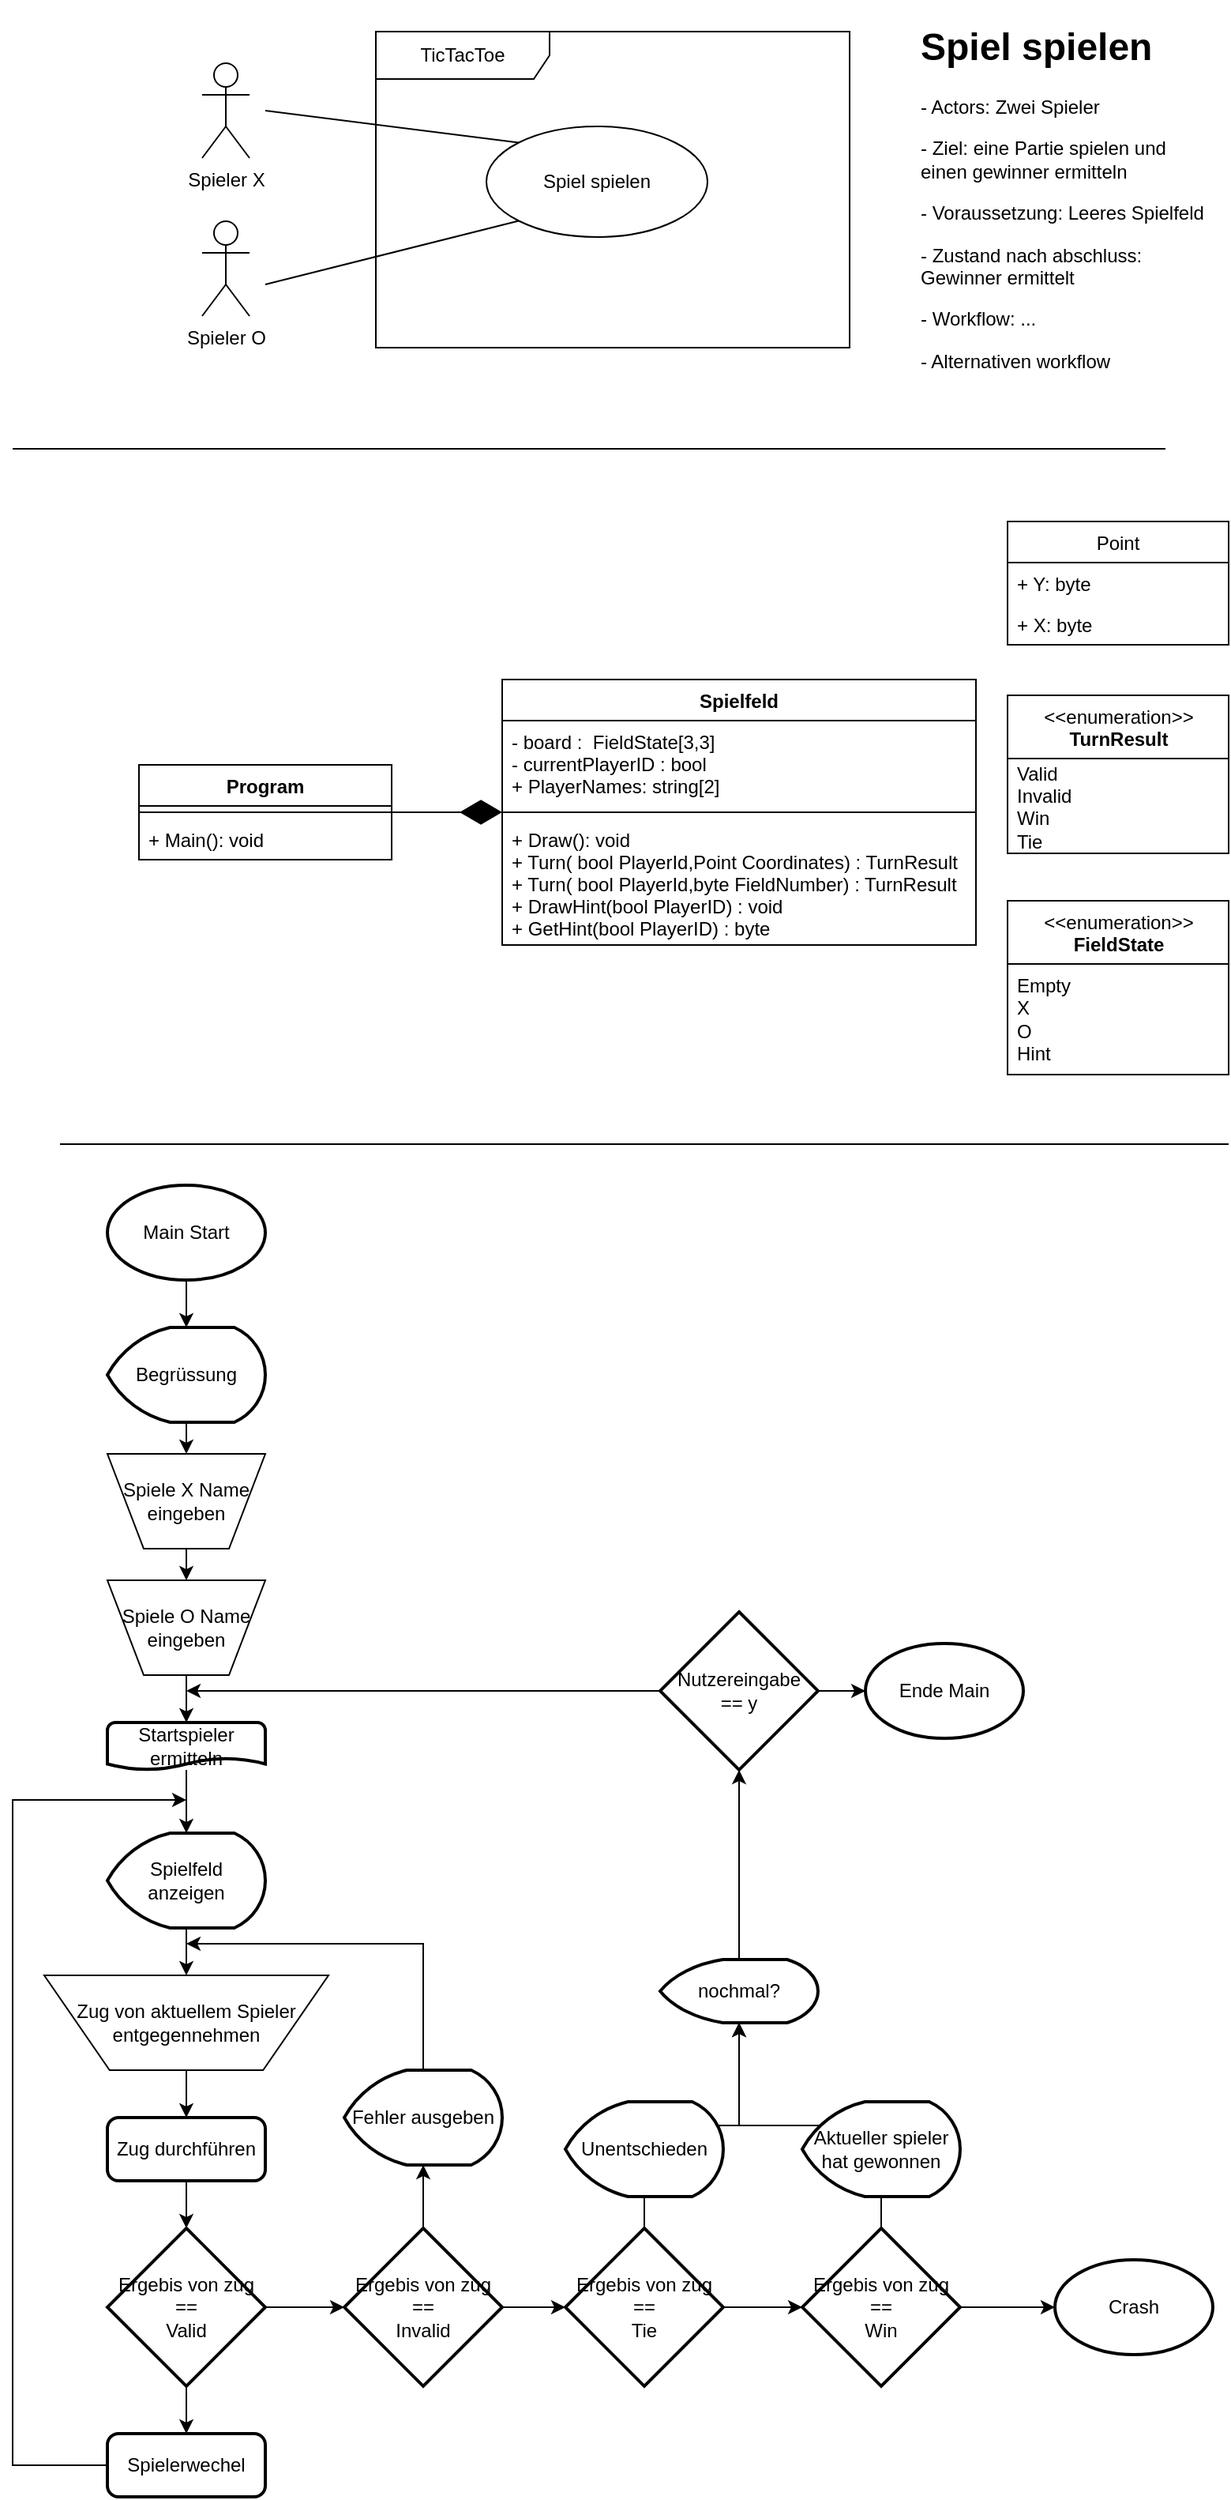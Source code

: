 <mxfile version="13.9.6"><diagram id="izTkv-uJZUSmQi6vygFq" name="Page-1"><mxGraphModel dx="1409" dy="754" grid="1" gridSize="10" guides="1" tooltips="1" connect="1" arrows="1" fold="1" page="1" pageScale="1" pageWidth="827" pageHeight="1169" math="0" shadow="0"><root><mxCell id="0"/><mxCell id="1" parent="0"/><mxCell id="5mMT7hr04_C-cQ3UeZFV-1" value="TicTacToe" style="shape=umlFrame;whiteSpace=wrap;html=1;width=110;height=30;" vertex="1" parent="1"><mxGeometry x="250" y="50" width="300" height="200" as="geometry"/></mxCell><mxCell id="5mMT7hr04_C-cQ3UeZFV-2" value="Spieler X" style="shape=umlActor;verticalLabelPosition=bottom;verticalAlign=top;html=1;" vertex="1" parent="1"><mxGeometry x="140" y="70" width="30" height="60" as="geometry"/></mxCell><mxCell id="5mMT7hr04_C-cQ3UeZFV-3" value="Spieler O" style="shape=umlActor;verticalLabelPosition=bottom;verticalAlign=top;html=1;" vertex="1" parent="1"><mxGeometry x="140" y="170" width="30" height="60" as="geometry"/></mxCell><mxCell id="5mMT7hr04_C-cQ3UeZFV-4" value="Spiel spielen" style="ellipse;whiteSpace=wrap;html=1;" vertex="1" parent="1"><mxGeometry x="320" y="110" width="140" height="70" as="geometry"/></mxCell><mxCell id="5mMT7hr04_C-cQ3UeZFV-5" value="" style="endArrow=none;html=1;entryX=0;entryY=0;entryDx=0;entryDy=0;" edge="1" parent="1" target="5mMT7hr04_C-cQ3UeZFV-4"><mxGeometry width="50" height="50" relative="1" as="geometry"><mxPoint x="180" y="100" as="sourcePoint"/><mxPoint x="410" y="330" as="targetPoint"/></mxGeometry></mxCell><mxCell id="5mMT7hr04_C-cQ3UeZFV-6" value="" style="endArrow=none;html=1;entryX=0;entryY=1;entryDx=0;entryDy=0;" edge="1" parent="1" target="5mMT7hr04_C-cQ3UeZFV-4"><mxGeometry width="50" height="50" relative="1" as="geometry"><mxPoint x="180" y="210" as="sourcePoint"/><mxPoint x="340.503" y="120.251" as="targetPoint"/></mxGeometry></mxCell><mxCell id="5mMT7hr04_C-cQ3UeZFV-7" value="&lt;h1&gt;Spiel spielen&lt;/h1&gt;&lt;p&gt;- Actors: Zwei Spieler&lt;/p&gt;&lt;p&gt;- Ziel: eine Partie spielen und einen gewinner ermitteln&lt;/p&gt;&lt;p&gt;- Voraussetzung: Leeres Spielfeld&lt;/p&gt;&lt;p&gt;- Zustand nach abschluss: Gewinner ermittelt&lt;/p&gt;&lt;p&gt;- Workflow: ...&lt;/p&gt;&lt;p&gt;- Alternativen workflow&lt;br&gt;&lt;/p&gt;" style="text;html=1;strokeColor=none;fillColor=none;spacing=5;spacingTop=-20;whiteSpace=wrap;overflow=hidden;rounded=0;" vertex="1" parent="1"><mxGeometry x="590" y="40" width="190" height="240" as="geometry"/></mxCell><mxCell id="5mMT7hr04_C-cQ3UeZFV-8" value="" style="line;strokeWidth=1;fillColor=none;align=left;verticalAlign=middle;spacingTop=-1;spacingLeft=3;spacingRight=3;rotatable=0;labelPosition=right;points=[];portConstraint=eastwest;" vertex="1" parent="1"><mxGeometry x="20" y="310" width="730" height="8" as="geometry"/></mxCell><mxCell id="5mMT7hr04_C-cQ3UeZFV-13" value="Spielfeld" style="swimlane;fontStyle=1;align=center;verticalAlign=top;childLayout=stackLayout;horizontal=1;startSize=26;horizontalStack=0;resizeParent=1;resizeParentMax=0;resizeLast=0;collapsible=1;marginBottom=0;" vertex="1" parent="1"><mxGeometry x="330" y="460" width="300" height="168" as="geometry"/></mxCell><mxCell id="5mMT7hr04_C-cQ3UeZFV-14" value="- board :  FieldState[3,3]&#xA;- currentPlayerID : bool&#xA;+ PlayerNames: string[2]&#xA;" style="text;strokeColor=none;fillColor=none;align=left;verticalAlign=top;spacingLeft=4;spacingRight=4;overflow=hidden;rotatable=0;points=[[0,0.5],[1,0.5]];portConstraint=eastwest;" vertex="1" parent="5mMT7hr04_C-cQ3UeZFV-13"><mxGeometry y="26" width="300" height="54" as="geometry"/></mxCell><mxCell id="5mMT7hr04_C-cQ3UeZFV-15" value="" style="line;strokeWidth=1;fillColor=none;align=left;verticalAlign=middle;spacingTop=-1;spacingLeft=3;spacingRight=3;rotatable=0;labelPosition=right;points=[];portConstraint=eastwest;" vertex="1" parent="5mMT7hr04_C-cQ3UeZFV-13"><mxGeometry y="80" width="300" height="8" as="geometry"/></mxCell><mxCell id="5mMT7hr04_C-cQ3UeZFV-16" value="+ Draw(): void&#xA;+ Turn( bool PlayerId,Point Coordinates) : TurnResult&#xA;+ Turn( bool PlayerId,byte FieldNumber)  : TurnResult&#xA;+ DrawHint(bool PlayerID) : void&#xA;+ GetHint(bool PlayerID) : byte&#xA;&#xA;" style="text;strokeColor=none;fillColor=none;align=left;verticalAlign=top;spacingLeft=4;spacingRight=4;overflow=hidden;rotatable=0;points=[[0,0.5],[1,0.5]];portConstraint=eastwest;" vertex="1" parent="5mMT7hr04_C-cQ3UeZFV-13"><mxGeometry y="88" width="300" height="80" as="geometry"/></mxCell><mxCell id="5mMT7hr04_C-cQ3UeZFV-17" value="Point" style="swimlane;fontStyle=0;childLayout=stackLayout;horizontal=1;startSize=26;fillColor=none;horizontalStack=0;resizeParent=1;resizeParentMax=0;resizeLast=0;collapsible=1;marginBottom=0;" vertex="1" parent="1"><mxGeometry x="650" y="360" width="140" height="78" as="geometry"/></mxCell><mxCell id="5mMT7hr04_C-cQ3UeZFV-18" value="+ Y: byte" style="text;strokeColor=none;fillColor=none;align=left;verticalAlign=top;spacingLeft=4;spacingRight=4;overflow=hidden;rotatable=0;points=[[0,0.5],[1,0.5]];portConstraint=eastwest;" vertex="1" parent="5mMT7hr04_C-cQ3UeZFV-17"><mxGeometry y="26" width="140" height="26" as="geometry"/></mxCell><mxCell id="5mMT7hr04_C-cQ3UeZFV-20" value="+ X: byte" style="text;strokeColor=none;fillColor=none;align=left;verticalAlign=top;spacingLeft=4;spacingRight=4;overflow=hidden;rotatable=0;points=[[0,0.5],[1,0.5]];portConstraint=eastwest;" vertex="1" parent="5mMT7hr04_C-cQ3UeZFV-17"><mxGeometry y="52" width="140" height="26" as="geometry"/></mxCell><mxCell id="5mMT7hr04_C-cQ3UeZFV-21" value="&amp;lt;&amp;lt;enumeration&amp;gt;&amp;gt;&lt;br&gt;&lt;b&gt;TurnResult&lt;/b&gt;" style="swimlane;fontStyle=0;align=center;verticalAlign=top;childLayout=stackLayout;horizontal=1;startSize=40;horizontalStack=0;resizeParent=1;resizeParentMax=0;resizeLast=0;collapsible=0;marginBottom=0;html=1;" vertex="1" parent="1"><mxGeometry x="650" y="470" width="140" height="100" as="geometry"/></mxCell><mxCell id="5mMT7hr04_C-cQ3UeZFV-22" value="&lt;div&gt;Valid&lt;/div&gt;&lt;div&gt;Invalid&lt;/div&gt;&lt;div&gt;Win&lt;br&gt;&lt;/div&gt;Tie" style="text;html=1;strokeColor=none;fillColor=none;align=left;verticalAlign=middle;spacingLeft=4;spacingRight=4;overflow=hidden;rotatable=0;points=[[0,0.5],[1,0.5]];portConstraint=eastwest;" vertex="1" parent="5mMT7hr04_C-cQ3UeZFV-21"><mxGeometry y="40" width="140" height="60" as="geometry"/></mxCell><mxCell id="5mMT7hr04_C-cQ3UeZFV-23" value="&amp;lt;&amp;lt;enumeration&amp;gt;&amp;gt;&lt;br&gt;&lt;b&gt;FieldState&lt;/b&gt;" style="swimlane;fontStyle=0;align=center;verticalAlign=top;childLayout=stackLayout;horizontal=1;startSize=40;horizontalStack=0;resizeParent=1;resizeParentMax=0;resizeLast=0;collapsible=0;marginBottom=0;html=1;" vertex="1" parent="1"><mxGeometry x="650" y="600" width="140" height="110" as="geometry"/></mxCell><mxCell id="5mMT7hr04_C-cQ3UeZFV-24" value="&lt;div&gt;Empty&lt;/div&gt;&lt;div&gt;X&lt;/div&gt;&lt;div&gt;O&lt;/div&gt;&lt;div&gt;Hint&lt;br&gt;&lt;/div&gt;" style="text;html=1;strokeColor=none;fillColor=none;align=left;verticalAlign=middle;spacingLeft=4;spacingRight=4;overflow=hidden;rotatable=0;points=[[0,0.5],[1,0.5]];portConstraint=eastwest;" vertex="1" parent="5mMT7hr04_C-cQ3UeZFV-23"><mxGeometry y="40" width="140" height="70" as="geometry"/></mxCell><mxCell id="5mMT7hr04_C-cQ3UeZFV-25" value="Program" style="swimlane;fontStyle=1;align=center;verticalAlign=top;childLayout=stackLayout;horizontal=1;startSize=26;horizontalStack=0;resizeParent=1;resizeParentMax=0;resizeLast=0;collapsible=1;marginBottom=0;" vertex="1" parent="1"><mxGeometry x="100" y="514" width="160" height="60" as="geometry"/></mxCell><mxCell id="5mMT7hr04_C-cQ3UeZFV-27" value="" style="line;strokeWidth=1;fillColor=none;align=left;verticalAlign=middle;spacingTop=-1;spacingLeft=3;spacingRight=3;rotatable=0;labelPosition=right;points=[];portConstraint=eastwest;" vertex="1" parent="5mMT7hr04_C-cQ3UeZFV-25"><mxGeometry y="26" width="160" height="8" as="geometry"/></mxCell><mxCell id="5mMT7hr04_C-cQ3UeZFV-28" value="+ Main(): void" style="text;strokeColor=none;fillColor=none;align=left;verticalAlign=top;spacingLeft=4;spacingRight=4;overflow=hidden;rotatable=0;points=[[0,0.5],[1,0.5]];portConstraint=eastwest;" vertex="1" parent="5mMT7hr04_C-cQ3UeZFV-25"><mxGeometry y="34" width="160" height="26" as="geometry"/></mxCell><mxCell id="5mMT7hr04_C-cQ3UeZFV-29" value="" style="endArrow=diamondThin;endFill=1;endSize=24;html=1;exitX=1;exitY=0.5;exitDx=0;exitDy=0;entryX=0;entryY=0.5;entryDx=0;entryDy=0;" edge="1" parent="1" source="5mMT7hr04_C-cQ3UeZFV-25" target="5mMT7hr04_C-cQ3UeZFV-13"><mxGeometry width="160" relative="1" as="geometry"><mxPoint x="160" y="628" as="sourcePoint"/><mxPoint x="320" y="628" as="targetPoint"/></mxGeometry></mxCell><mxCell id="5mMT7hr04_C-cQ3UeZFV-30" value="" style="line;strokeWidth=1;fillColor=none;align=left;verticalAlign=middle;spacingTop=-1;spacingLeft=3;spacingRight=3;rotatable=0;labelPosition=right;points=[];portConstraint=eastwest;" vertex="1" parent="1"><mxGeometry x="50" y="750" width="740" height="8" as="geometry"/></mxCell><mxCell id="5mMT7hr04_C-cQ3UeZFV-33" style="edgeStyle=orthogonalEdgeStyle;rounded=0;orthogonalLoop=1;jettySize=auto;html=1;exitX=0.5;exitY=1;exitDx=0;exitDy=0;exitPerimeter=0;entryX=0.5;entryY=0;entryDx=0;entryDy=0;entryPerimeter=0;" edge="1" parent="1" source="5mMT7hr04_C-cQ3UeZFV-31" target="5mMT7hr04_C-cQ3UeZFV-32"><mxGeometry relative="1" as="geometry"/></mxCell><mxCell id="5mMT7hr04_C-cQ3UeZFV-31" value="Main Start" style="strokeWidth=2;html=1;shape=mxgraph.flowchart.start_1;whiteSpace=wrap;" vertex="1" parent="1"><mxGeometry x="80" y="780" width="100" height="60" as="geometry"/></mxCell><mxCell id="5mMT7hr04_C-cQ3UeZFV-35" style="edgeStyle=orthogonalEdgeStyle;rounded=0;orthogonalLoop=1;jettySize=auto;html=1;exitX=0.5;exitY=1;exitDx=0;exitDy=0;exitPerimeter=0;entryX=0.5;entryY=0;entryDx=0;entryDy=0;" edge="1" parent="1" source="5mMT7hr04_C-cQ3UeZFV-32" target="5mMT7hr04_C-cQ3UeZFV-34"><mxGeometry relative="1" as="geometry"/></mxCell><mxCell id="5mMT7hr04_C-cQ3UeZFV-32" value="Begrüssung" style="strokeWidth=2;html=1;shape=mxgraph.flowchart.display;whiteSpace=wrap;" vertex="1" parent="1"><mxGeometry x="80" y="870" width="100" height="60" as="geometry"/></mxCell><mxCell id="5mMT7hr04_C-cQ3UeZFV-37" style="edgeStyle=orthogonalEdgeStyle;rounded=0;orthogonalLoop=1;jettySize=auto;html=1;exitX=0.5;exitY=1;exitDx=0;exitDy=0;entryX=0.5;entryY=0;entryDx=0;entryDy=0;" edge="1" parent="1" source="5mMT7hr04_C-cQ3UeZFV-34" target="5mMT7hr04_C-cQ3UeZFV-36"><mxGeometry relative="1" as="geometry"/></mxCell><mxCell id="5mMT7hr04_C-cQ3UeZFV-34" value="Spiele X Name eingeben" style="verticalLabelPosition=middle;verticalAlign=middle;html=1;shape=trapezoid;perimeter=trapezoidPerimeter;whiteSpace=wrap;size=0.23;arcSize=10;flipV=1;labelPosition=center;align=center;" vertex="1" parent="1"><mxGeometry x="80" y="950" width="100" height="60" as="geometry"/></mxCell><mxCell id="5mMT7hr04_C-cQ3UeZFV-39" style="edgeStyle=orthogonalEdgeStyle;rounded=0;orthogonalLoop=1;jettySize=auto;html=1;exitX=0.5;exitY=1;exitDx=0;exitDy=0;entryX=0.5;entryY=0;entryDx=0;entryDy=0;" edge="1" parent="1" source="5mMT7hr04_C-cQ3UeZFV-36" target="5mMT7hr04_C-cQ3UeZFV-40"><mxGeometry relative="1" as="geometry"><mxPoint x="130" y="1110" as="targetPoint"/></mxGeometry></mxCell><mxCell id="5mMT7hr04_C-cQ3UeZFV-36" value="Spiele O Name eingeben" style="verticalLabelPosition=middle;verticalAlign=middle;html=1;shape=trapezoid;perimeter=trapezoidPerimeter;whiteSpace=wrap;size=0.23;arcSize=10;flipV=1;labelPosition=center;align=center;" vertex="1" parent="1"><mxGeometry x="80" y="1030" width="100" height="60" as="geometry"/></mxCell><mxCell id="5mMT7hr04_C-cQ3UeZFV-44" style="edgeStyle=orthogonalEdgeStyle;rounded=0;orthogonalLoop=1;jettySize=auto;html=1;exitX=0.5;exitY=1;exitDx=0;exitDy=0;exitPerimeter=0;entryX=0.5;entryY=0;entryDx=0;entryDy=0;" edge="1" parent="1" source="5mMT7hr04_C-cQ3UeZFV-38" target="5mMT7hr04_C-cQ3UeZFV-43"><mxGeometry relative="1" as="geometry"/></mxCell><mxCell id="5mMT7hr04_C-cQ3UeZFV-38" value="Spielfeld anzeigen" style="strokeWidth=2;html=1;shape=mxgraph.flowchart.display;whiteSpace=wrap;" vertex="1" parent="1"><mxGeometry x="80" y="1190" width="100" height="60" as="geometry"/></mxCell><mxCell id="5mMT7hr04_C-cQ3UeZFV-41" style="edgeStyle=orthogonalEdgeStyle;rounded=0;orthogonalLoop=1;jettySize=auto;html=1;exitX=0.5;exitY=1;exitDx=0;exitDy=0;entryX=0.5;entryY=0;entryDx=0;entryDy=0;entryPerimeter=0;" edge="1" parent="1" source="5mMT7hr04_C-cQ3UeZFV-40" target="5mMT7hr04_C-cQ3UeZFV-38"><mxGeometry relative="1" as="geometry"/></mxCell><mxCell id="5mMT7hr04_C-cQ3UeZFV-40" value="Startspieler ermitteln" style="strokeWidth=2;html=1;shape=mxgraph.flowchart.document2;whiteSpace=wrap;size=0.25;" vertex="1" parent="1"><mxGeometry x="80" y="1120" width="100" height="30" as="geometry"/></mxCell><mxCell id="5mMT7hr04_C-cQ3UeZFV-47" style="edgeStyle=orthogonalEdgeStyle;rounded=0;orthogonalLoop=1;jettySize=auto;html=1;exitX=0.5;exitY=1;exitDx=0;exitDy=0;entryX=0.5;entryY=0;entryDx=0;entryDy=0;" edge="1" parent="1" source="5mMT7hr04_C-cQ3UeZFV-43" target="5mMT7hr04_C-cQ3UeZFV-46"><mxGeometry relative="1" as="geometry"/></mxCell><mxCell id="5mMT7hr04_C-cQ3UeZFV-43" value="Zug von aktuellem Spieler entgegennehmen" style="verticalLabelPosition=middle;verticalAlign=middle;html=1;shape=trapezoid;perimeter=trapezoidPerimeter;whiteSpace=wrap;size=0.23;arcSize=10;flipV=1;labelPosition=center;align=center;" vertex="1" parent="1"><mxGeometry x="40" y="1280" width="180" height="60" as="geometry"/></mxCell><mxCell id="5mMT7hr04_C-cQ3UeZFV-49" style="edgeStyle=orthogonalEdgeStyle;rounded=0;orthogonalLoop=1;jettySize=auto;html=1;exitX=0.5;exitY=1;exitDx=0;exitDy=0;entryX=0.5;entryY=0;entryDx=0;entryDy=0;entryPerimeter=0;" edge="1" parent="1" source="5mMT7hr04_C-cQ3UeZFV-46" target="5mMT7hr04_C-cQ3UeZFV-48"><mxGeometry relative="1" as="geometry"/></mxCell><mxCell id="5mMT7hr04_C-cQ3UeZFV-46" value="Zug durchführen" style="rounded=1;whiteSpace=wrap;html=1;absoluteArcSize=1;arcSize=14;strokeWidth=2;" vertex="1" parent="1"><mxGeometry x="80" y="1370" width="100" height="40" as="geometry"/></mxCell><mxCell id="5mMT7hr04_C-cQ3UeZFV-52" style="edgeStyle=orthogonalEdgeStyle;rounded=0;orthogonalLoop=1;jettySize=auto;html=1;exitX=1;exitY=0.5;exitDx=0;exitDy=0;exitPerimeter=0;entryX=0;entryY=0.5;entryDx=0;entryDy=0;entryPerimeter=0;" edge="1" parent="1" source="5mMT7hr04_C-cQ3UeZFV-48" target="5mMT7hr04_C-cQ3UeZFV-50"><mxGeometry relative="1" as="geometry"/></mxCell><mxCell id="5mMT7hr04_C-cQ3UeZFV-62" style="edgeStyle=orthogonalEdgeStyle;rounded=0;orthogonalLoop=1;jettySize=auto;html=1;exitX=0.5;exitY=1;exitDx=0;exitDy=0;exitPerimeter=0;entryX=0.5;entryY=0;entryDx=0;entryDy=0;entryPerimeter=0;" edge="1" parent="1" source="5mMT7hr04_C-cQ3UeZFV-48"><mxGeometry relative="1" as="geometry"><mxPoint x="130.0" y="1570.0" as="targetPoint"/></mxGeometry></mxCell><mxCell id="5mMT7hr04_C-cQ3UeZFV-48" value="&lt;div&gt;Ergebis von zug ==&lt;/div&gt;&lt;div&gt;Valid&lt;br&gt;&lt;/div&gt;" style="strokeWidth=2;html=1;shape=mxgraph.flowchart.decision;whiteSpace=wrap;" vertex="1" parent="1"><mxGeometry x="80" y="1440" width="100" height="100" as="geometry"/></mxCell><mxCell id="5mMT7hr04_C-cQ3UeZFV-53" style="edgeStyle=orthogonalEdgeStyle;rounded=0;orthogonalLoop=1;jettySize=auto;html=1;exitX=1;exitY=0.5;exitDx=0;exitDy=0;exitPerimeter=0;entryX=0;entryY=0.5;entryDx=0;entryDy=0;entryPerimeter=0;" edge="1" parent="1" source="5mMT7hr04_C-cQ3UeZFV-50" target="5mMT7hr04_C-cQ3UeZFV-51"><mxGeometry relative="1" as="geometry"/></mxCell><mxCell id="5mMT7hr04_C-cQ3UeZFV-66" style="edgeStyle=orthogonalEdgeStyle;rounded=0;orthogonalLoop=1;jettySize=auto;html=1;exitX=0.5;exitY=0;exitDx=0;exitDy=0;exitPerimeter=0;entryX=0.5;entryY=1;entryDx=0;entryDy=0;entryPerimeter=0;" edge="1" parent="1" source="5mMT7hr04_C-cQ3UeZFV-50" target="5mMT7hr04_C-cQ3UeZFV-65"><mxGeometry relative="1" as="geometry"/></mxCell><mxCell id="5mMT7hr04_C-cQ3UeZFV-50" value="&lt;div&gt;Ergebis von zug ==&lt;/div&gt;Invalid" style="strokeWidth=2;html=1;shape=mxgraph.flowchart.decision;whiteSpace=wrap;" vertex="1" parent="1"><mxGeometry x="230" y="1440" width="100" height="100" as="geometry"/></mxCell><mxCell id="5mMT7hr04_C-cQ3UeZFV-56" style="edgeStyle=orthogonalEdgeStyle;rounded=0;orthogonalLoop=1;jettySize=auto;html=1;exitX=1;exitY=0.5;exitDx=0;exitDy=0;exitPerimeter=0;entryX=0;entryY=0.5;entryDx=0;entryDy=0;entryPerimeter=0;" edge="1" parent="1" source="5mMT7hr04_C-cQ3UeZFV-51" target="5mMT7hr04_C-cQ3UeZFV-55"><mxGeometry relative="1" as="geometry"/></mxCell><mxCell id="5mMT7hr04_C-cQ3UeZFV-69" style="edgeStyle=orthogonalEdgeStyle;rounded=0;orthogonalLoop=1;jettySize=auto;html=1;exitX=0.5;exitY=0;exitDx=0;exitDy=0;exitPerimeter=0;entryX=0.5;entryY=1;entryDx=0;entryDy=0;entryPerimeter=0;" edge="1" parent="1" source="5mMT7hr04_C-cQ3UeZFV-51" target="5mMT7hr04_C-cQ3UeZFV-68"><mxGeometry relative="1" as="geometry"/></mxCell><mxCell id="5mMT7hr04_C-cQ3UeZFV-51" value="&lt;div&gt;Ergebis von zug ==&lt;/div&gt;Tie" style="strokeWidth=2;html=1;shape=mxgraph.flowchart.decision;whiteSpace=wrap;" vertex="1" parent="1"><mxGeometry x="370" y="1440" width="100" height="100" as="geometry"/></mxCell><mxCell id="5mMT7hr04_C-cQ3UeZFV-58" style="edgeStyle=orthogonalEdgeStyle;rounded=0;orthogonalLoop=1;jettySize=auto;html=1;exitX=1;exitY=0.5;exitDx=0;exitDy=0;exitPerimeter=0;entryX=0;entryY=0.5;entryDx=0;entryDy=0;entryPerimeter=0;" edge="1" parent="1" source="5mMT7hr04_C-cQ3UeZFV-55" target="5mMT7hr04_C-cQ3UeZFV-57"><mxGeometry relative="1" as="geometry"/></mxCell><mxCell id="5mMT7hr04_C-cQ3UeZFV-70" style="edgeStyle=orthogonalEdgeStyle;rounded=0;orthogonalLoop=1;jettySize=auto;html=1;exitX=0.5;exitY=0;exitDx=0;exitDy=0;exitPerimeter=0;entryX=0.5;entryY=1;entryDx=0;entryDy=0;entryPerimeter=0;" edge="1" parent="1" source="5mMT7hr04_C-cQ3UeZFV-55" target="5mMT7hr04_C-cQ3UeZFV-68"><mxGeometry relative="1" as="geometry"/></mxCell><mxCell id="5mMT7hr04_C-cQ3UeZFV-55" value="&lt;div&gt;Ergebis von zug ==&lt;/div&gt;Win" style="strokeWidth=2;html=1;shape=mxgraph.flowchart.decision;whiteSpace=wrap;" vertex="1" parent="1"><mxGeometry x="520" y="1440" width="100" height="100" as="geometry"/></mxCell><mxCell id="5mMT7hr04_C-cQ3UeZFV-57" value="Crash" style="strokeWidth=2;html=1;shape=mxgraph.flowchart.start_1;whiteSpace=wrap;" vertex="1" parent="1"><mxGeometry x="680" y="1460" width="100" height="60" as="geometry"/></mxCell><mxCell id="5mMT7hr04_C-cQ3UeZFV-64" style="edgeStyle=orthogonalEdgeStyle;rounded=0;orthogonalLoop=1;jettySize=auto;html=1;exitX=0;exitY=0.5;exitDx=0;exitDy=0;" edge="1" parent="1" source="5mMT7hr04_C-cQ3UeZFV-63"><mxGeometry relative="1" as="geometry"><mxPoint x="130" y="1169" as="targetPoint"/><Array as="points"><mxPoint x="20" y="1590"/><mxPoint x="20" y="1169"/></Array></mxGeometry></mxCell><mxCell id="5mMT7hr04_C-cQ3UeZFV-63" value="Spielerwechel" style="rounded=1;whiteSpace=wrap;html=1;absoluteArcSize=1;arcSize=14;strokeWidth=2;" vertex="1" parent="1"><mxGeometry x="80" y="1570" width="100" height="40" as="geometry"/></mxCell><mxCell id="5mMT7hr04_C-cQ3UeZFV-67" style="edgeStyle=orthogonalEdgeStyle;rounded=0;orthogonalLoop=1;jettySize=auto;html=1;exitX=0.5;exitY=0;exitDx=0;exitDy=0;exitPerimeter=0;" edge="1" parent="1" source="5mMT7hr04_C-cQ3UeZFV-65"><mxGeometry relative="1" as="geometry"><mxPoint x="130" y="1260" as="targetPoint"/><Array as="points"><mxPoint x="280" y="1260"/></Array></mxGeometry></mxCell><mxCell id="5mMT7hr04_C-cQ3UeZFV-65" value="Fehler ausgeben" style="strokeWidth=2;html=1;shape=mxgraph.flowchart.display;whiteSpace=wrap;" vertex="1" parent="1"><mxGeometry x="230" y="1340" width="100" height="60" as="geometry"/></mxCell><mxCell id="5mMT7hr04_C-cQ3UeZFV-74" style="edgeStyle=orthogonalEdgeStyle;rounded=0;orthogonalLoop=1;jettySize=auto;html=1;exitX=0.5;exitY=0;exitDx=0;exitDy=0;exitPerimeter=0;entryX=0.5;entryY=1;entryDx=0;entryDy=0;entryPerimeter=0;" edge="1" parent="1" source="5mMT7hr04_C-cQ3UeZFV-68" target="5mMT7hr04_C-cQ3UeZFV-73"><mxGeometry relative="1" as="geometry"/></mxCell><mxCell id="5mMT7hr04_C-cQ3UeZFV-68" value="nochmal?" style="strokeWidth=2;html=1;shape=mxgraph.flowchart.display;whiteSpace=wrap;" vertex="1" parent="1"><mxGeometry x="430" y="1270" width="100" height="40" as="geometry"/></mxCell><mxCell id="5mMT7hr04_C-cQ3UeZFV-71" value="Unentschieden" style="strokeWidth=2;html=1;shape=mxgraph.flowchart.display;whiteSpace=wrap;" vertex="1" parent="1"><mxGeometry x="370" y="1360" width="100" height="60" as="geometry"/></mxCell><mxCell id="5mMT7hr04_C-cQ3UeZFV-72" value="Aktueller spieler hat gewonnen" style="strokeWidth=2;html=1;shape=mxgraph.flowchart.display;whiteSpace=wrap;" vertex="1" parent="1"><mxGeometry x="520" y="1360" width="100" height="60" as="geometry"/></mxCell><mxCell id="5mMT7hr04_C-cQ3UeZFV-75" style="edgeStyle=orthogonalEdgeStyle;rounded=0;orthogonalLoop=1;jettySize=auto;html=1;exitX=0;exitY=0.5;exitDx=0;exitDy=0;exitPerimeter=0;" edge="1" parent="1" source="5mMT7hr04_C-cQ3UeZFV-73"><mxGeometry relative="1" as="geometry"><mxPoint x="130.0" y="1100" as="targetPoint"/></mxGeometry></mxCell><mxCell id="5mMT7hr04_C-cQ3UeZFV-77" style="edgeStyle=orthogonalEdgeStyle;rounded=0;orthogonalLoop=1;jettySize=auto;html=1;exitX=1;exitY=0.5;exitDx=0;exitDy=0;exitPerimeter=0;entryX=0;entryY=0.5;entryDx=0;entryDy=0;entryPerimeter=0;" edge="1" parent="1" source="5mMT7hr04_C-cQ3UeZFV-73" target="5mMT7hr04_C-cQ3UeZFV-76"><mxGeometry relative="1" as="geometry"/></mxCell><mxCell id="5mMT7hr04_C-cQ3UeZFV-73" value="&lt;div&gt;Nutzereingabe&lt;/div&gt;&lt;div&gt; == y&lt;/div&gt;" style="strokeWidth=2;html=1;shape=mxgraph.flowchart.decision;whiteSpace=wrap;" vertex="1" parent="1"><mxGeometry x="430" y="1050" width="100" height="100" as="geometry"/></mxCell><mxCell id="5mMT7hr04_C-cQ3UeZFV-76" value="Ende Main" style="strokeWidth=2;html=1;shape=mxgraph.flowchart.start_1;whiteSpace=wrap;" vertex="1" parent="1"><mxGeometry x="560" y="1070" width="100" height="60" as="geometry"/></mxCell></root></mxGraphModel></diagram></mxfile>